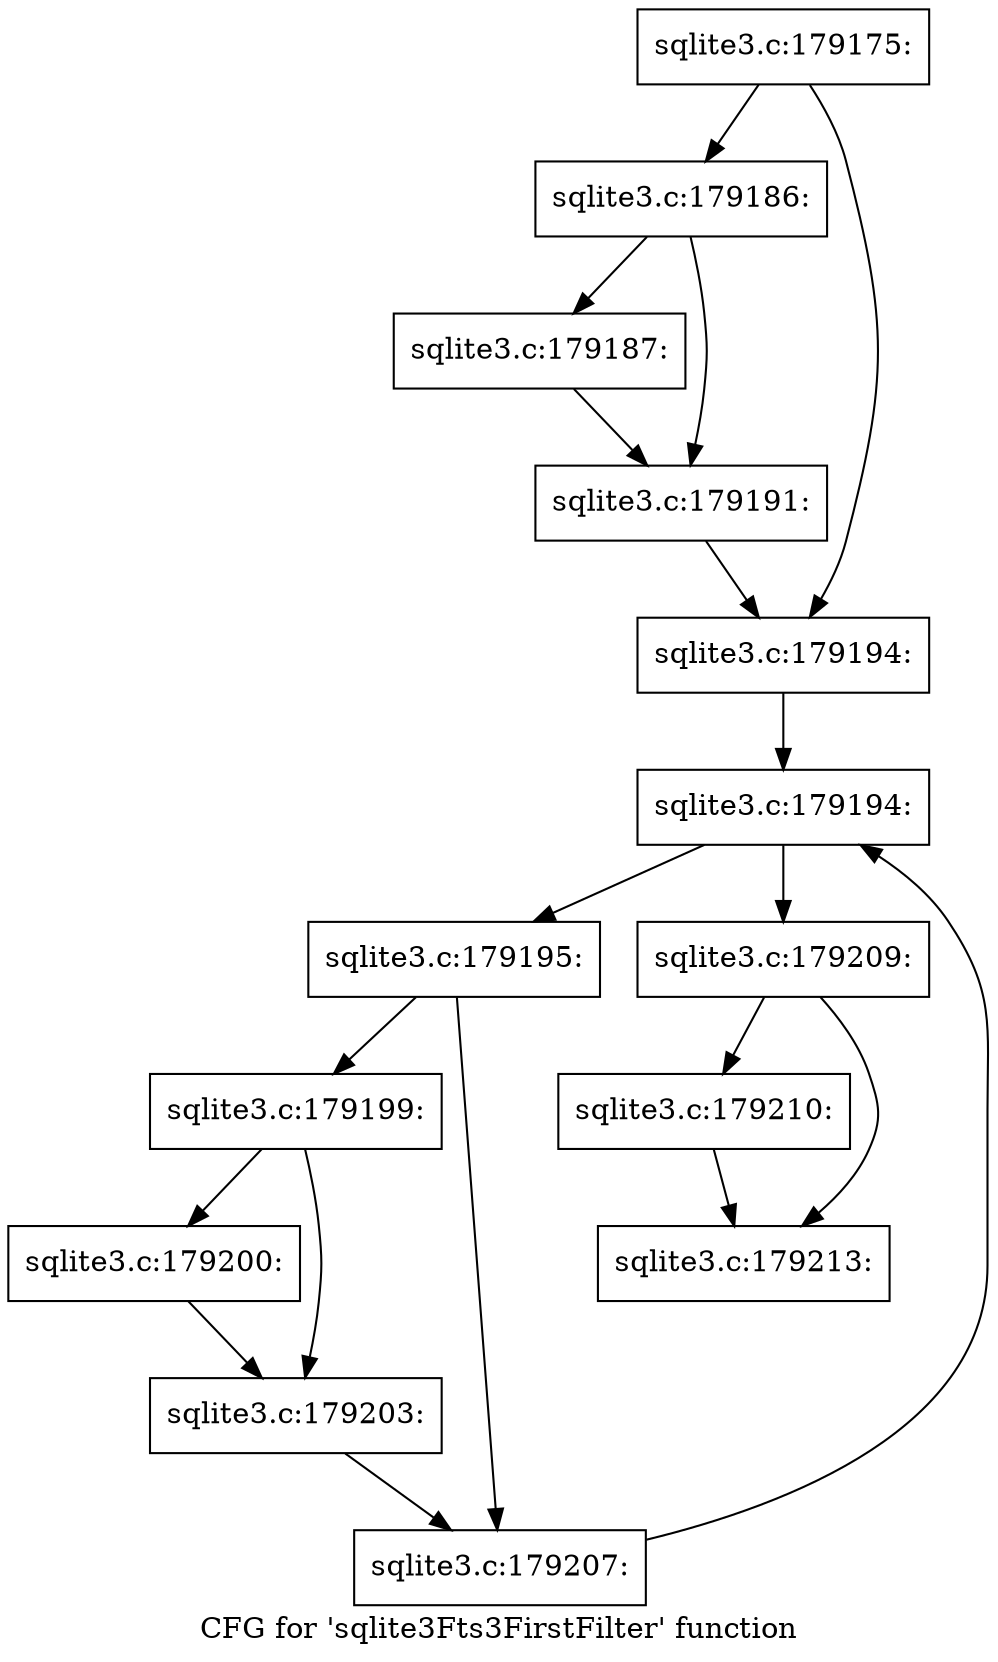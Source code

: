 digraph "CFG for 'sqlite3Fts3FirstFilter' function" {
	label="CFG for 'sqlite3Fts3FirstFilter' function";

	Node0x55c0fac2c560 [shape=record,label="{sqlite3.c:179175:}"];
	Node0x55c0fac2c560 -> Node0x55c0fac307e0;
	Node0x55c0fac2c560 -> Node0x55c0fac30830;
	Node0x55c0fac307e0 [shape=record,label="{sqlite3.c:179186:}"];
	Node0x55c0fac307e0 -> Node0x55c0fac30d50;
	Node0x55c0fac307e0 -> Node0x55c0fac30da0;
	Node0x55c0fac30d50 [shape=record,label="{sqlite3.c:179187:}"];
	Node0x55c0fac30d50 -> Node0x55c0fac30da0;
	Node0x55c0fac30da0 [shape=record,label="{sqlite3.c:179191:}"];
	Node0x55c0fac30da0 -> Node0x55c0fac30830;
	Node0x55c0fac30830 [shape=record,label="{sqlite3.c:179194:}"];
	Node0x55c0fac30830 -> Node0x55c0f6b7b3e0;
	Node0x55c0f6b7b3e0 [shape=record,label="{sqlite3.c:179194:}"];
	Node0x55c0f6b7b3e0 -> Node0x55c0fac32840;
	Node0x55c0f6b7b3e0 -> Node0x55c0fac324b0;
	Node0x55c0fac32840 [shape=record,label="{sqlite3.c:179195:}"];
	Node0x55c0fac32840 -> Node0x55c0fac33170;
	Node0x55c0fac32840 -> Node0x55c0fac331c0;
	Node0x55c0fac33170 [shape=record,label="{sqlite3.c:179199:}"];
	Node0x55c0fac33170 -> Node0x55c0fac33590;
	Node0x55c0fac33170 -> Node0x55c0fac335e0;
	Node0x55c0fac33590 [shape=record,label="{sqlite3.c:179200:}"];
	Node0x55c0fac33590 -> Node0x55c0fac335e0;
	Node0x55c0fac335e0 [shape=record,label="{sqlite3.c:179203:}"];
	Node0x55c0fac335e0 -> Node0x55c0fac331c0;
	Node0x55c0fac331c0 [shape=record,label="{sqlite3.c:179207:}"];
	Node0x55c0fac331c0 -> Node0x55c0f6b7b3e0;
	Node0x55c0fac324b0 [shape=record,label="{sqlite3.c:179209:}"];
	Node0x55c0fac324b0 -> Node0x55c0fac354b0;
	Node0x55c0fac324b0 -> Node0x55c0fac35500;
	Node0x55c0fac354b0 [shape=record,label="{sqlite3.c:179210:}"];
	Node0x55c0fac354b0 -> Node0x55c0fac35500;
	Node0x55c0fac35500 [shape=record,label="{sqlite3.c:179213:}"];
}
